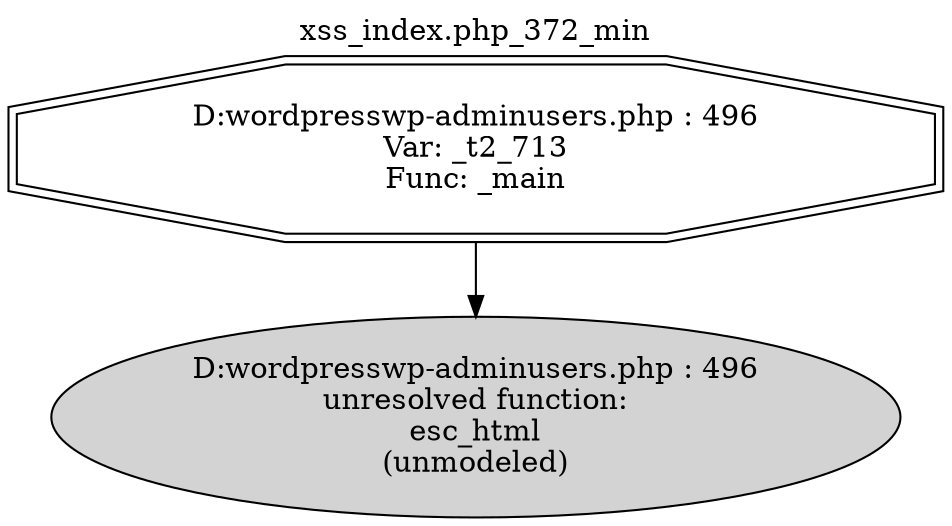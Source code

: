 digraph cfg {
  label="xss_index.php_372_min";
  labelloc=t;
  n1 [shape=doubleoctagon, label="D:\wordpress\wp-admin\users.php : 496\nVar: _t2_713\nFunc: _main\n"];
  n2 [shape=ellipse, label="D:\wordpress\wp-admin\users.php : 496\nunresolved function:\nesc_html\n(unmodeled)\n",style=filled];
  n1 -> n2;
}

